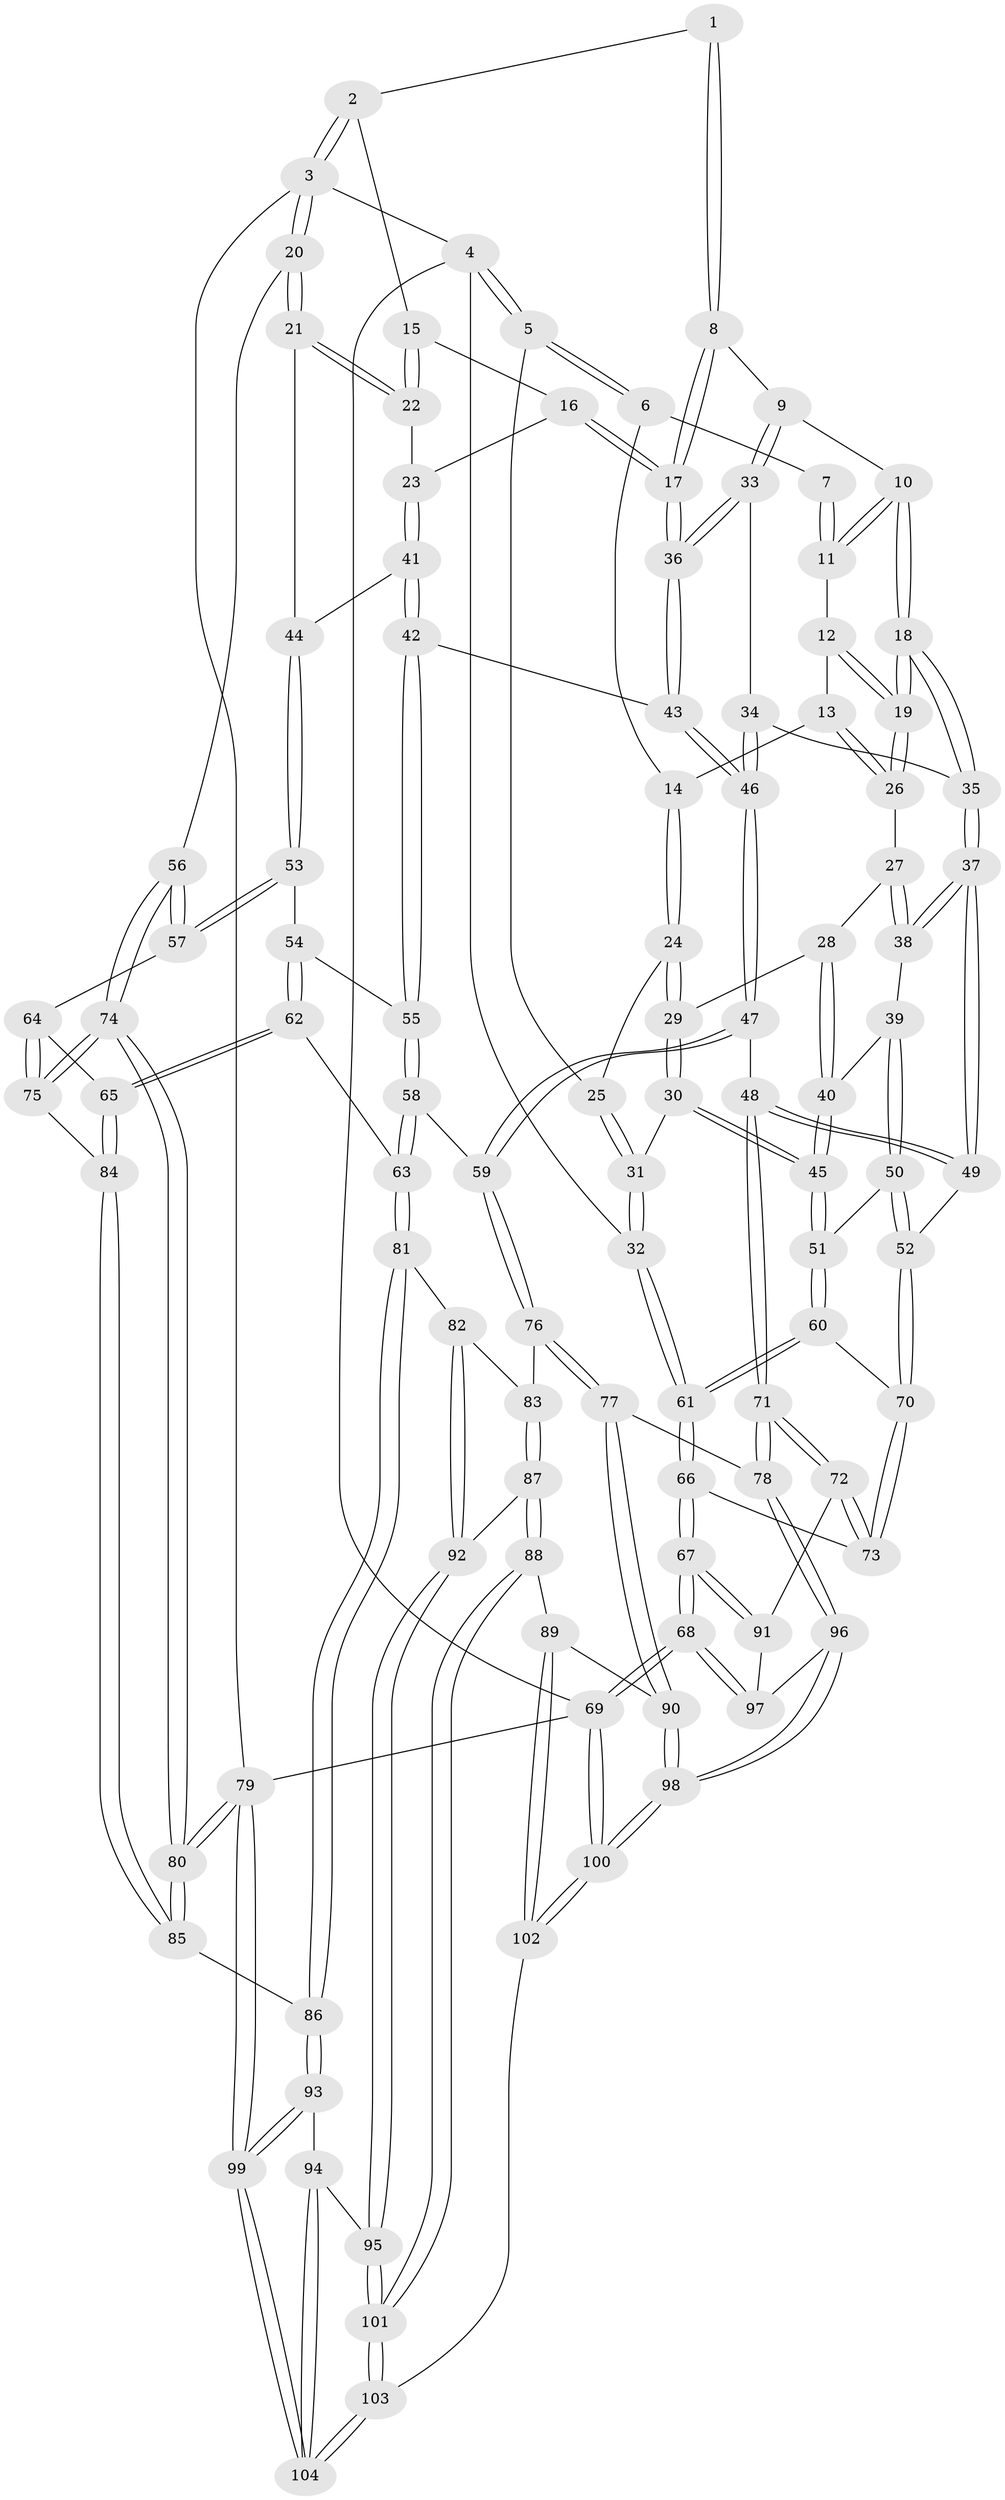 // coarse degree distribution, {6: 0.09615384615384616, 9: 0.019230769230769232, 4: 0.34615384615384615, 5: 0.3269230769230769, 3: 0.1346153846153846, 7: 0.057692307692307696, 2: 0.019230769230769232}
// Generated by graph-tools (version 1.1) at 2025/21/03/04/25 18:21:12]
// undirected, 104 vertices, 257 edges
graph export_dot {
graph [start="1"]
  node [color=gray90,style=filled];
  1 [pos="+0.7285790353423234+0"];
  2 [pos="+0.9486769445231203+0"];
  3 [pos="+1+0"];
  4 [pos="+0+0"];
  5 [pos="+0+0"];
  6 [pos="+0.25564908149284415+0"];
  7 [pos="+0.4322375540446788+0"];
  8 [pos="+0.7031072908702977+0"];
  9 [pos="+0.5119996749854618+0.09551798560550868"];
  10 [pos="+0.5041739102123463+0.09314970632517422"];
  11 [pos="+0.4690818274083688+0"];
  12 [pos="+0.42185059741030945+0.025862883863807445"];
  13 [pos="+0.3218734286574466+0.08305363974705612"];
  14 [pos="+0.3179202577901767+0.07629363042657157"];
  15 [pos="+0.9031606906341807+0.03182544331028568"];
  16 [pos="+0.8646765239451596+0.07460502268741181"];
  17 [pos="+0.7111889381292574+0.12939211723752594"];
  18 [pos="+0.39775018932052636+0.1612757804575688"];
  19 [pos="+0.3646999995189016+0.12579221487577502"];
  20 [pos="+1+0.16506274128640908"];
  21 [pos="+1+0.15266544773489804"];
  22 [pos="+0.9863939789396369+0.14294065322311075"];
  23 [pos="+0.8888971475436206+0.1816578127589616"];
  24 [pos="+0.16069516787456278+0.09282998439480462"];
  25 [pos="+0.059142584109786525+0"];
  26 [pos="+0.3219214089033321+0.08317817480288088"];
  27 [pos="+0.24574615693454432+0.16088284969181377"];
  28 [pos="+0.23869734493887843+0.1633865821437013"];
  29 [pos="+0.1795233017153609+0.16729388643572551"];
  30 [pos="+0.13383956761643198+0.2788743541096721"];
  31 [pos="+0.07747423373900596+0.18806170576175496"];
  32 [pos="+0+0.012028875096460341"];
  33 [pos="+0.6020656424488751+0.15806950556858657"];
  34 [pos="+0.5047254293618322+0.2529237563166113"];
  35 [pos="+0.39106008949181614+0.20500846424912078"];
  36 [pos="+0.695338758194658+0.17532090015879187"];
  37 [pos="+0.38190042921783074+0.21741284977381117"];
  38 [pos="+0.35715846210290686+0.22594439672465189"];
  39 [pos="+0.35147782476389167+0.2294997286882083"];
  40 [pos="+0.2747899601943381+0.23570488888188"];
  41 [pos="+0.8550242822110842+0.219916049278761"];
  42 [pos="+0.7153203208324833+0.21536377637835064"];
  43 [pos="+0.7107705062085242+0.20977831020636223"];
  44 [pos="+0.9161163871080031+0.28708696442756626"];
  45 [pos="+0.13150629030870137+0.3048305200532022"];
  46 [pos="+0.5260778105319079+0.334536675051026"];
  47 [pos="+0.5001507087285801+0.4281556222808371"];
  48 [pos="+0.47488288286169555+0.4254555715020118"];
  49 [pos="+0.42375972089946645+0.39755228696381606"];
  50 [pos="+0.24663907770078564+0.3930316388296158"];
  51 [pos="+0.1311518959745913+0.3059034724318186"];
  52 [pos="+0.2545427053872088+0.4045216031173368"];
  53 [pos="+0.9414224210500911+0.3420422301587581"];
  54 [pos="+0.8234418449998858+0.3823746771714124"];
  55 [pos="+0.7243883067501793+0.31038287933604125"];
  56 [pos="+1+0.345956396068059"];
  57 [pos="+0.9652895627763337+0.35399858227589914"];
  58 [pos="+0.6189769445637119+0.4763598463297216"];
  59 [pos="+0.5472180122815363+0.4647576797218046"];
  60 [pos="+0+0.36830712094048185"];
  61 [pos="+0+0.4053688760404221"];
  62 [pos="+0.8204831979822549+0.4419010083090189"];
  63 [pos="+0.6311056150300712+0.4889570862413028"];
  64 [pos="+0.922255241837839+0.48748685764832256"];
  65 [pos="+0.869077689643172+0.5381631906948312"];
  66 [pos="+0+0.4868579556471169"];
  67 [pos="+0+0.715642906752832"];
  68 [pos="+0+0.8225710864731823"];
  69 [pos="+0+1"];
  70 [pos="+0.23345146643435263+0.5486870532335868"];
  71 [pos="+0.26711473941907327+0.662424009147487"];
  72 [pos="+0.2663499649130844+0.6617528956397601"];
  73 [pos="+0.2347116436874782+0.6017112178452916"];
  74 [pos="+1+0.5045963570766285"];
  75 [pos="+1+0.511963892350325"];
  76 [pos="+0.47650858627567844+0.6302246812405694"];
  77 [pos="+0.2805376581519923+0.6723245497142856"];
  78 [pos="+0.2685208156995866+0.6645954565676926"];
  79 [pos="+1+1"];
  80 [pos="+1+0.8455347551333993"];
  81 [pos="+0.7363577889831074+0.666334003698663"];
  82 [pos="+0.6166191685363909+0.7044731828243261"];
  83 [pos="+0.525689534126608+0.6761133087185783"];
  84 [pos="+0.8585710872898669+0.5916862835722552"];
  85 [pos="+0.8253519740007375+0.6733459454900061"];
  86 [pos="+0.7838437237182009+0.6880265919959168"];
  87 [pos="+0.4403555644097514+0.8188057404596378"];
  88 [pos="+0.4319142389161361+0.8209637593469054"];
  89 [pos="+0.3866028867434153+0.8178237931719303"];
  90 [pos="+0.35246701576838646+0.7887856212987592"];
  91 [pos="+0.11445909753458464+0.694711595156808"];
  92 [pos="+0.5456655620547359+0.8245696286181092"];
  93 [pos="+0.7658655750961271+0.8130102497314778"];
  94 [pos="+0.6604739606103706+0.8861343765993719"];
  95 [pos="+0.5980923013575122+0.8942170175382204"];
  96 [pos="+0.15527781213709888+0.8354633682731181"];
  97 [pos="+0.07512970548935445+0.8197360629159814"];
  98 [pos="+0.17636077173152198+0.9877049124411534"];
  99 [pos="+1+1"];
  100 [pos="+0.13477191830037188+1"];
  101 [pos="+0.5344033112378255+1"];
  102 [pos="+0.34483341553141406+1"];
  103 [pos="+0.5073679049794658+1"];
  104 [pos="+0.7673336033279601+1"];
  1 -- 2;
  1 -- 8;
  1 -- 8;
  2 -- 3;
  2 -- 3;
  2 -- 15;
  3 -- 4;
  3 -- 20;
  3 -- 20;
  3 -- 79;
  4 -- 5;
  4 -- 5;
  4 -- 32;
  4 -- 69;
  5 -- 6;
  5 -- 6;
  5 -- 25;
  6 -- 7;
  6 -- 14;
  7 -- 11;
  7 -- 11;
  8 -- 9;
  8 -- 17;
  8 -- 17;
  9 -- 10;
  9 -- 33;
  9 -- 33;
  10 -- 11;
  10 -- 11;
  10 -- 18;
  10 -- 18;
  11 -- 12;
  12 -- 13;
  12 -- 19;
  12 -- 19;
  13 -- 14;
  13 -- 26;
  13 -- 26;
  14 -- 24;
  14 -- 24;
  15 -- 16;
  15 -- 22;
  15 -- 22;
  16 -- 17;
  16 -- 17;
  16 -- 23;
  17 -- 36;
  17 -- 36;
  18 -- 19;
  18 -- 19;
  18 -- 35;
  18 -- 35;
  19 -- 26;
  19 -- 26;
  20 -- 21;
  20 -- 21;
  20 -- 56;
  21 -- 22;
  21 -- 22;
  21 -- 44;
  22 -- 23;
  23 -- 41;
  23 -- 41;
  24 -- 25;
  24 -- 29;
  24 -- 29;
  25 -- 31;
  25 -- 31;
  26 -- 27;
  27 -- 28;
  27 -- 38;
  27 -- 38;
  28 -- 29;
  28 -- 40;
  28 -- 40;
  29 -- 30;
  29 -- 30;
  30 -- 31;
  30 -- 45;
  30 -- 45;
  31 -- 32;
  31 -- 32;
  32 -- 61;
  32 -- 61;
  33 -- 34;
  33 -- 36;
  33 -- 36;
  34 -- 35;
  34 -- 46;
  34 -- 46;
  35 -- 37;
  35 -- 37;
  36 -- 43;
  36 -- 43;
  37 -- 38;
  37 -- 38;
  37 -- 49;
  37 -- 49;
  38 -- 39;
  39 -- 40;
  39 -- 50;
  39 -- 50;
  40 -- 45;
  40 -- 45;
  41 -- 42;
  41 -- 42;
  41 -- 44;
  42 -- 43;
  42 -- 55;
  42 -- 55;
  43 -- 46;
  43 -- 46;
  44 -- 53;
  44 -- 53;
  45 -- 51;
  45 -- 51;
  46 -- 47;
  46 -- 47;
  47 -- 48;
  47 -- 59;
  47 -- 59;
  48 -- 49;
  48 -- 49;
  48 -- 71;
  48 -- 71;
  49 -- 52;
  50 -- 51;
  50 -- 52;
  50 -- 52;
  51 -- 60;
  51 -- 60;
  52 -- 70;
  52 -- 70;
  53 -- 54;
  53 -- 57;
  53 -- 57;
  54 -- 55;
  54 -- 62;
  54 -- 62;
  55 -- 58;
  55 -- 58;
  56 -- 57;
  56 -- 57;
  56 -- 74;
  56 -- 74;
  57 -- 64;
  58 -- 59;
  58 -- 63;
  58 -- 63;
  59 -- 76;
  59 -- 76;
  60 -- 61;
  60 -- 61;
  60 -- 70;
  61 -- 66;
  61 -- 66;
  62 -- 63;
  62 -- 65;
  62 -- 65;
  63 -- 81;
  63 -- 81;
  64 -- 65;
  64 -- 75;
  64 -- 75;
  65 -- 84;
  65 -- 84;
  66 -- 67;
  66 -- 67;
  66 -- 73;
  67 -- 68;
  67 -- 68;
  67 -- 91;
  67 -- 91;
  68 -- 69;
  68 -- 69;
  68 -- 97;
  68 -- 97;
  69 -- 100;
  69 -- 100;
  69 -- 79;
  70 -- 73;
  70 -- 73;
  71 -- 72;
  71 -- 72;
  71 -- 78;
  71 -- 78;
  72 -- 73;
  72 -- 73;
  72 -- 91;
  74 -- 75;
  74 -- 75;
  74 -- 80;
  74 -- 80;
  75 -- 84;
  76 -- 77;
  76 -- 77;
  76 -- 83;
  77 -- 78;
  77 -- 90;
  77 -- 90;
  78 -- 96;
  78 -- 96;
  79 -- 80;
  79 -- 80;
  79 -- 99;
  79 -- 99;
  80 -- 85;
  80 -- 85;
  81 -- 82;
  81 -- 86;
  81 -- 86;
  82 -- 83;
  82 -- 92;
  82 -- 92;
  83 -- 87;
  83 -- 87;
  84 -- 85;
  84 -- 85;
  85 -- 86;
  86 -- 93;
  86 -- 93;
  87 -- 88;
  87 -- 88;
  87 -- 92;
  88 -- 89;
  88 -- 101;
  88 -- 101;
  89 -- 90;
  89 -- 102;
  89 -- 102;
  90 -- 98;
  90 -- 98;
  91 -- 97;
  92 -- 95;
  92 -- 95;
  93 -- 94;
  93 -- 99;
  93 -- 99;
  94 -- 95;
  94 -- 104;
  94 -- 104;
  95 -- 101;
  95 -- 101;
  96 -- 97;
  96 -- 98;
  96 -- 98;
  98 -- 100;
  98 -- 100;
  99 -- 104;
  99 -- 104;
  100 -- 102;
  100 -- 102;
  101 -- 103;
  101 -- 103;
  102 -- 103;
  103 -- 104;
  103 -- 104;
}
